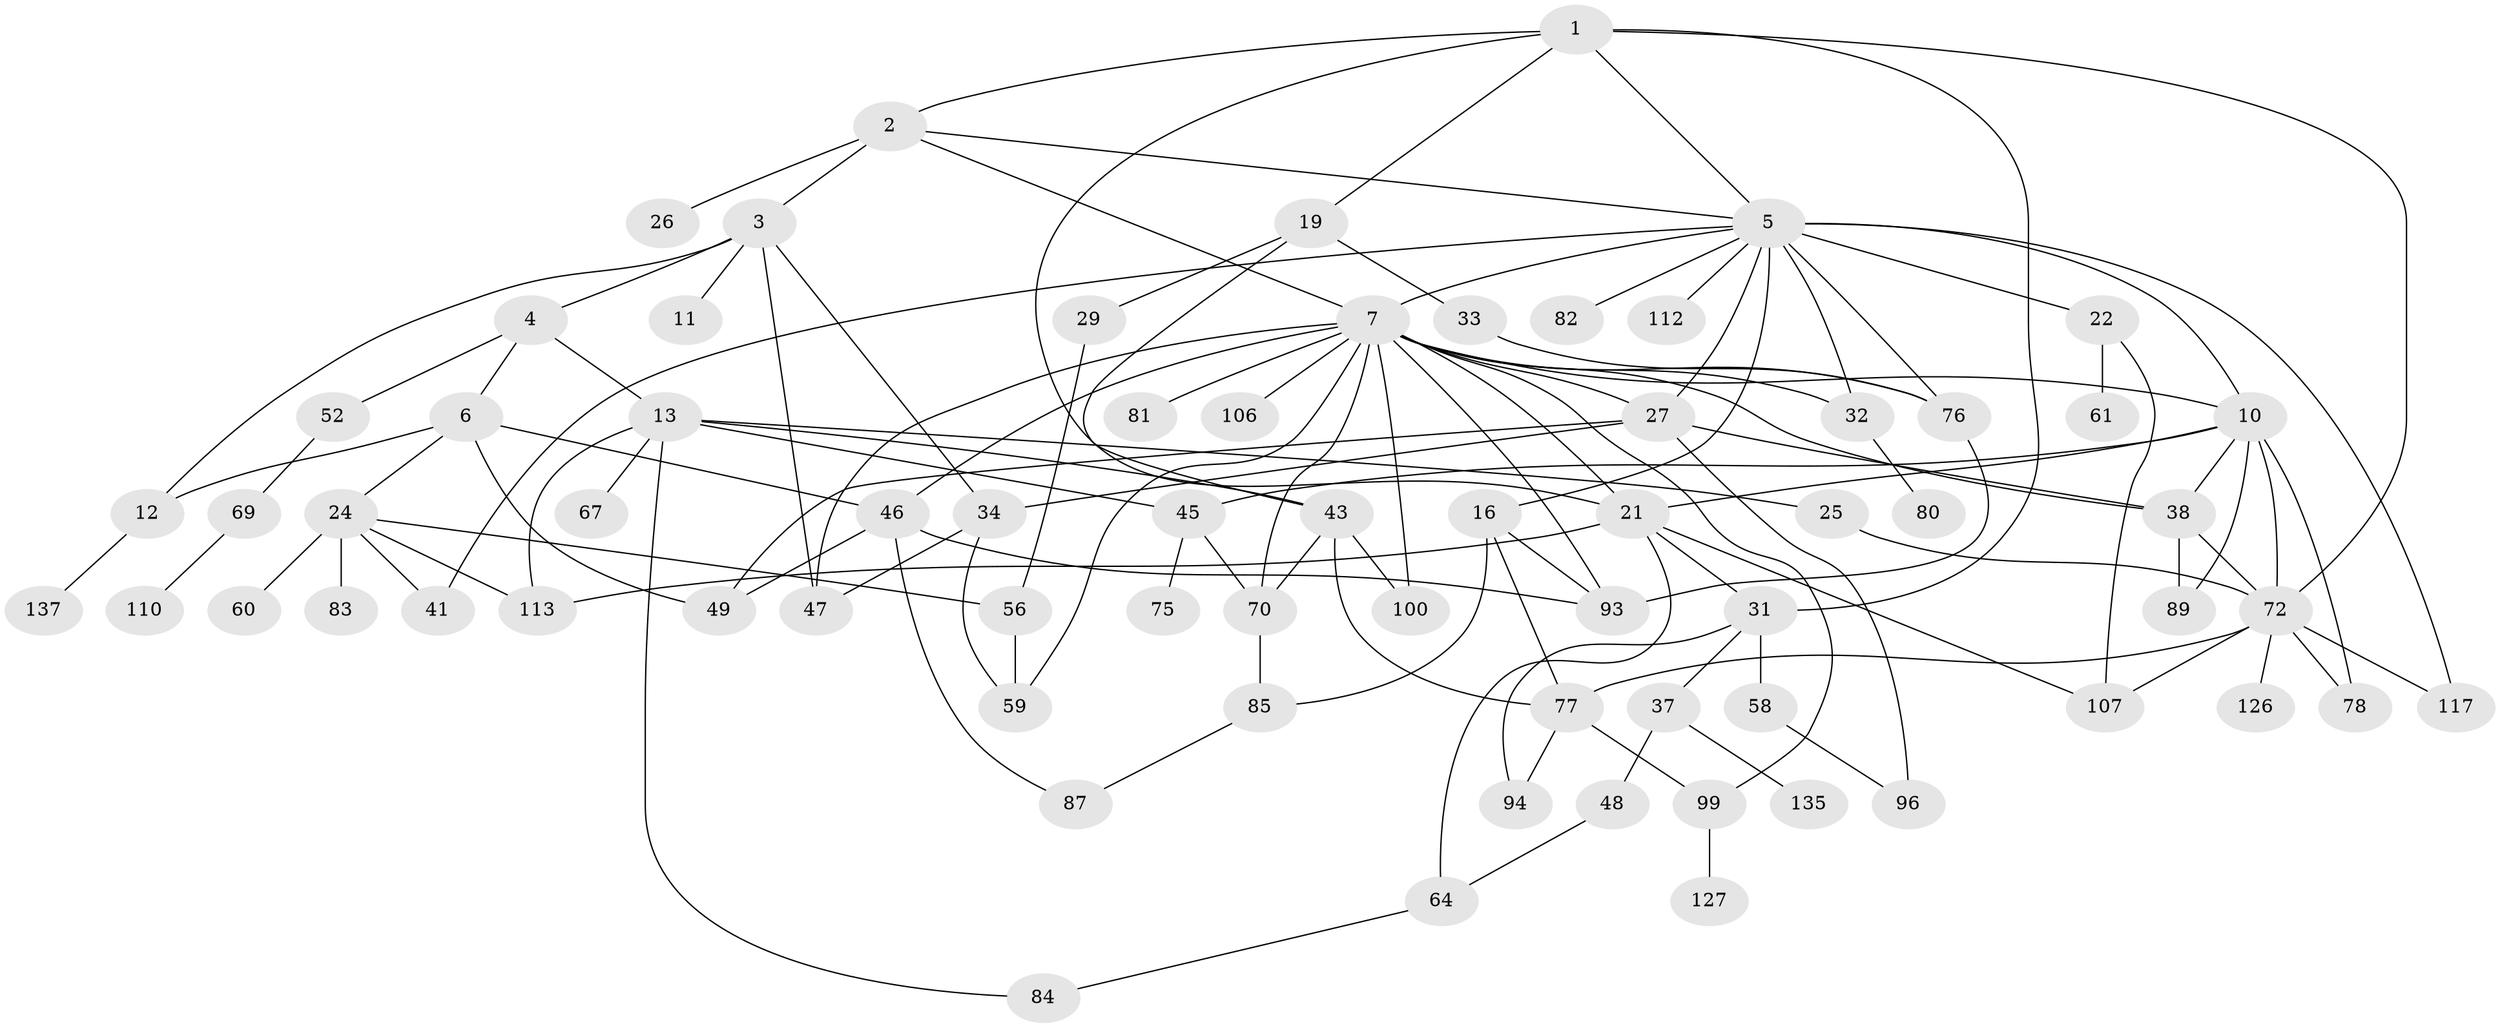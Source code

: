 // original degree distribution, {6: 0.02112676056338028, 5: 0.09154929577464789, 4: 0.1267605633802817, 8: 0.007042253521126761, 7: 0.007042253521126761, 3: 0.2323943661971831, 2: 0.323943661971831, 1: 0.19014084507042253}
// Generated by graph-tools (version 1.1) at 2025/13/03/09/25 04:13:33]
// undirected, 71 vertices, 120 edges
graph export_dot {
graph [start="1"]
  node [color=gray90,style=filled];
  1;
  2;
  3;
  4;
  5 [super="+15+122+8+39+9"];
  6 [super="+14"];
  7 [super="+68+20+35+136"];
  10 [super="+18+139"];
  11;
  12;
  13 [super="+17"];
  16 [super="+65"];
  19 [super="+44"];
  21 [super="+23+50"];
  22;
  24 [super="+54"];
  25;
  26 [super="+116"];
  27 [super="+36+30"];
  29 [super="+40"];
  31 [super="+97"];
  32 [super="+42"];
  33;
  34 [super="+73+98"];
  37;
  38 [super="+57"];
  41;
  43;
  45 [super="+53"];
  46 [super="+90+108"];
  47 [super="+114"];
  48;
  49;
  52;
  56;
  58;
  59 [super="+63"];
  60 [super="+66"];
  61;
  64 [super="+104"];
  67;
  69;
  70 [super="+101"];
  72 [super="+121+86+74"];
  75;
  76 [super="+130+134"];
  77 [super="+131"];
  78;
  80;
  81;
  82;
  83;
  84 [super="+88"];
  85 [super="+91+102"];
  87;
  89;
  93 [super="+138"];
  94;
  96 [super="+120+129"];
  99 [super="+125"];
  100;
  106;
  107;
  110 [super="+128"];
  112;
  113 [super="+132"];
  117;
  126;
  127;
  135;
  137;
  1 -- 2;
  1 -- 5;
  1 -- 19;
  1 -- 21;
  1 -- 31;
  1 -- 72;
  2 -- 3;
  2 -- 7;
  2 -- 26;
  2 -- 5;
  3 -- 4;
  3 -- 11;
  3 -- 12;
  3 -- 34;
  3 -- 47;
  4 -- 6;
  4 -- 13;
  4 -- 52;
  5 -- 16;
  5 -- 32;
  5 -- 82;
  5 -- 22;
  5 -- 10 [weight=2];
  5 -- 112;
  5 -- 7;
  5 -- 41;
  5 -- 117;
  5 -- 76;
  5 -- 27;
  6 -- 49;
  6 -- 12;
  6 -- 24;
  6 -- 46;
  7 -- 81;
  7 -- 93;
  7 -- 100;
  7 -- 70;
  7 -- 106;
  7 -- 46;
  7 -- 99;
  7 -- 59;
  7 -- 27;
  7 -- 10;
  7 -- 21;
  7 -- 47;
  7 -- 38;
  7 -- 32;
  7 -- 76;
  10 -- 38 [weight=2];
  10 -- 78;
  10 -- 89;
  10 -- 72;
  10 -- 21;
  10 -- 45;
  12 -- 137;
  13 -- 45;
  13 -- 67;
  13 -- 84;
  13 -- 43;
  13 -- 25;
  13 -- 113;
  16 -- 77;
  16 -- 85;
  16 -- 93;
  19 -- 29;
  19 -- 33;
  19 -- 43;
  21 -- 113;
  21 -- 31;
  21 -- 64;
  21 -- 107;
  22 -- 61;
  22 -- 107;
  24 -- 41;
  24 -- 60;
  24 -- 113;
  24 -- 56;
  24 -- 83;
  25 -- 72;
  27 -- 96;
  27 -- 38;
  27 -- 49;
  27 -- 34;
  29 -- 56;
  31 -- 37;
  31 -- 58;
  31 -- 94;
  32 -- 80;
  33 -- 76;
  34 -- 59;
  34 -- 47;
  37 -- 48;
  37 -- 135;
  38 -- 89;
  38 -- 72;
  43 -- 70;
  43 -- 77;
  43 -- 100;
  45 -- 70;
  45 -- 75;
  46 -- 87;
  46 -- 93;
  46 -- 49;
  48 -- 64;
  52 -- 69;
  56 -- 59;
  58 -- 96;
  64 -- 84;
  69 -- 110;
  70 -- 85;
  72 -- 117;
  72 -- 126;
  72 -- 107;
  72 -- 77;
  72 -- 78;
  76 -- 93;
  77 -- 94;
  77 -- 99;
  85 -- 87;
  99 -- 127;
}
